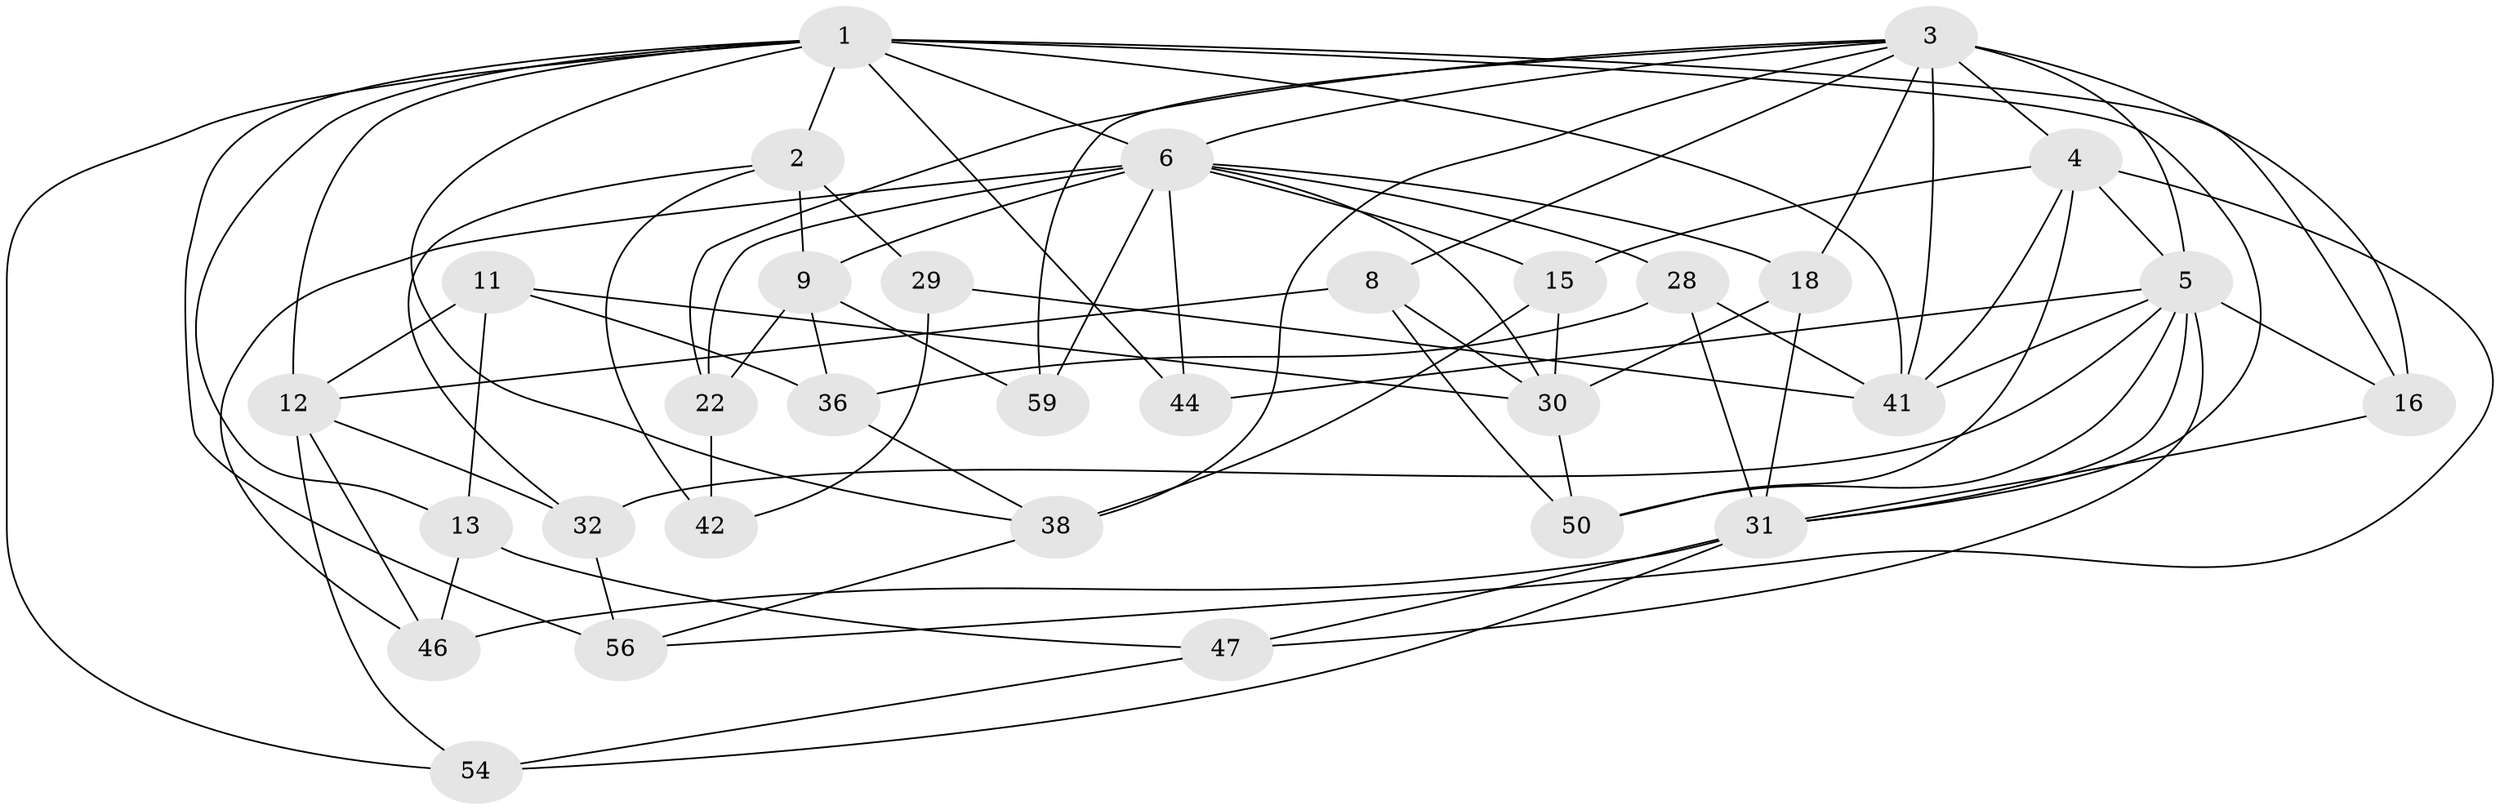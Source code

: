 // original degree distribution, {4: 1.0}
// Generated by graph-tools (version 1.1) at 2025/16/03/09/25 04:16:39]
// undirected, 31 vertices, 80 edges
graph export_dot {
graph [start="1"]
  node [color=gray90,style=filled];
  1 [super="+43+25"];
  2 [super="+37"];
  3 [super="+10+7"];
  4 [super="+17"];
  5 [super="+45+14"];
  6 [super="+57+26+21"];
  8;
  9 [super="+39"];
  11;
  12 [super="+27"];
  13;
  15 [super="+19"];
  16;
  18;
  22;
  28;
  29;
  30 [super="+34"];
  31 [super="+48"];
  32;
  36;
  38 [super="+53"];
  41 [super="+60"];
  42;
  44;
  46;
  47;
  50;
  54;
  56;
  59;
  1 -- 54;
  1 -- 16;
  1 -- 2;
  1 -- 38;
  1 -- 6 [weight=2];
  1 -- 12;
  1 -- 56;
  1 -- 41;
  1 -- 44;
  1 -- 13;
  1 -- 31;
  2 -- 9 [weight=2];
  2 -- 29 [weight=2];
  2 -- 42 [weight=2];
  2 -- 32;
  3 -- 16;
  3 -- 8;
  3 -- 5 [weight=3];
  3 -- 6;
  3 -- 4;
  3 -- 38;
  3 -- 41;
  3 -- 18;
  3 -- 22;
  3 -- 59;
  4 -- 50;
  4 -- 56;
  4 -- 5;
  4 -- 41;
  4 -- 15;
  5 -- 44 [weight=2];
  5 -- 16;
  5 -- 31;
  5 -- 41;
  5 -- 32;
  5 -- 50;
  5 -- 47;
  6 -- 44;
  6 -- 59 [weight=2];
  6 -- 46;
  6 -- 22;
  6 -- 9;
  6 -- 28;
  6 -- 18;
  6 -- 15;
  6 -- 30 [weight=2];
  8 -- 30;
  8 -- 50;
  8 -- 12;
  9 -- 36;
  9 -- 59;
  9 -- 22;
  11 -- 13;
  11 -- 36;
  11 -- 12;
  11 -- 30;
  12 -- 32;
  12 -- 54;
  12 -- 46;
  13 -- 47;
  13 -- 46;
  15 -- 38 [weight=2];
  15 -- 30 [weight=2];
  16 -- 31;
  18 -- 30;
  18 -- 31;
  22 -- 42;
  28 -- 36;
  28 -- 31;
  28 -- 41;
  29 -- 41;
  29 -- 42;
  30 -- 50;
  31 -- 47;
  31 -- 54;
  31 -- 46;
  32 -- 56;
  36 -- 38;
  38 -- 56;
  47 -- 54;
}
